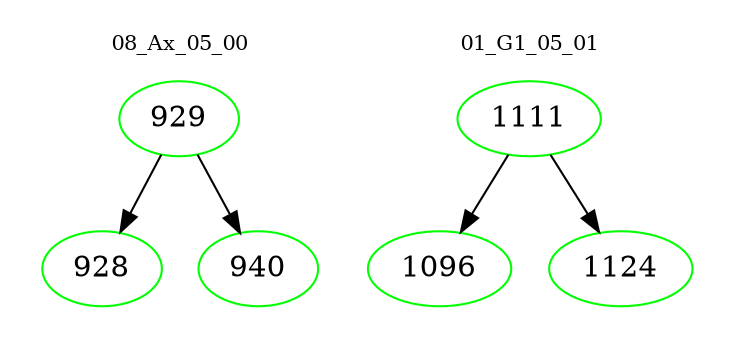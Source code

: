 digraph{
subgraph cluster_0 {
color = white
label = "08_Ax_05_00";
fontsize=10;
T0_929 [label="929", color="green"]
T0_929 -> T0_928 [color="black"]
T0_928 [label="928", color="green"]
T0_929 -> T0_940 [color="black"]
T0_940 [label="940", color="green"]
}
subgraph cluster_1 {
color = white
label = "01_G1_05_01";
fontsize=10;
T1_1111 [label="1111", color="green"]
T1_1111 -> T1_1096 [color="black"]
T1_1096 [label="1096", color="green"]
T1_1111 -> T1_1124 [color="black"]
T1_1124 [label="1124", color="green"]
}
}
